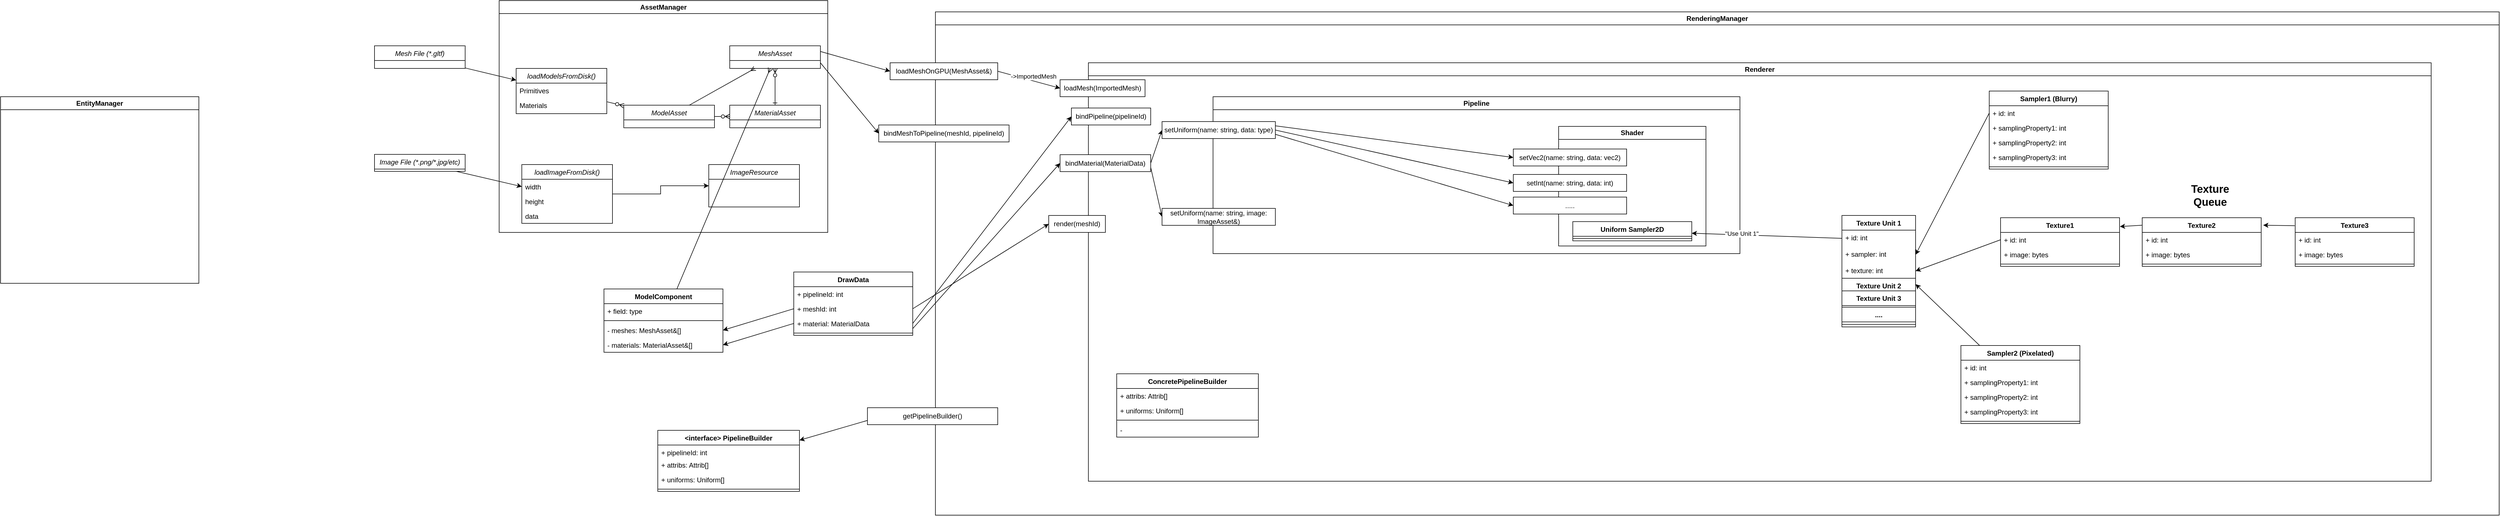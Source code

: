 <mxfile version="26.0.4">
  <diagram id="C5RBs43oDa-KdzZeNtuy" name="Page-1">
    <mxGraphModel dx="2555" dy="996" grid="1" gridSize="10" guides="1" tooltips="1" connect="1" arrows="1" fold="1" page="1" pageScale="1" pageWidth="827" pageHeight="1169" math="0" shadow="0">
      <root>
        <mxCell id="WIyWlLk6GJQsqaUBKTNV-0" />
        <mxCell id="WIyWlLk6GJQsqaUBKTNV-1" parent="WIyWlLk6GJQsqaUBKTNV-0" />
        <mxCell id="lqIP3oIK8RdthBuSsfP8-9" style="rounded=0;orthogonalLoop=1;jettySize=auto;html=1;" parent="WIyWlLk6GJQsqaUBKTNV-1" source="zkfFHV4jXpPFQw0GAbJ--0" target="lqIP3oIK8RdthBuSsfP8-6" edge="1">
          <mxGeometry relative="1" as="geometry" />
        </mxCell>
        <mxCell id="zkfFHV4jXpPFQw0GAbJ--0" value="Mesh File (*.gltf)" style="swimlane;fontStyle=2;align=center;verticalAlign=top;childLayout=stackLayout;horizontal=1;startSize=26;horizontalStack=0;resizeParent=1;resizeLast=0;collapsible=1;marginBottom=0;rounded=0;shadow=0;strokeWidth=1;" parent="WIyWlLk6GJQsqaUBKTNV-1" vertex="1">
          <mxGeometry x="-50" y="400" width="160" height="40" as="geometry">
            <mxRectangle x="230" y="140" width="160" height="26" as="alternateBounds" />
          </mxGeometry>
        </mxCell>
        <mxCell id="lqIP3oIK8RdthBuSsfP8-4" value="EntityManager" style="swimlane;whiteSpace=wrap;html=1;" parent="WIyWlLk6GJQsqaUBKTNV-1" vertex="1">
          <mxGeometry x="-710" y="490" width="350" height="330" as="geometry" />
        </mxCell>
        <mxCell id="lqIP3oIK8RdthBuSsfP8-5" value="AssetManager" style="swimlane;whiteSpace=wrap;html=1;" parent="WIyWlLk6GJQsqaUBKTNV-1" vertex="1">
          <mxGeometry x="170" y="320" width="580" height="410" as="geometry" />
        </mxCell>
        <mxCell id="lqIP3oIK8RdthBuSsfP8-6" value="loadModelsFromDisk()" style="swimlane;fontStyle=2;align=center;verticalAlign=top;childLayout=stackLayout;horizontal=1;startSize=26;horizontalStack=0;resizeParent=1;resizeLast=0;collapsible=1;marginBottom=0;rounded=0;shadow=0;strokeWidth=1;" parent="lqIP3oIK8RdthBuSsfP8-5" vertex="1">
          <mxGeometry x="30" y="120" width="160" height="80" as="geometry">
            <mxRectangle x="230" y="140" width="160" height="26" as="alternateBounds" />
          </mxGeometry>
        </mxCell>
        <mxCell id="lqIP3oIK8RdthBuSsfP8-7" value="Primitives" style="text;align=left;verticalAlign=top;spacingLeft=4;spacingRight=4;overflow=hidden;rotatable=0;points=[[0,0.5],[1,0.5]];portConstraint=eastwest;" parent="lqIP3oIK8RdthBuSsfP8-6" vertex="1">
          <mxGeometry y="26" width="160" height="26" as="geometry" />
        </mxCell>
        <mxCell id="lqIP3oIK8RdthBuSsfP8-8" value="Materials" style="text;align=left;verticalAlign=top;spacingLeft=4;spacingRight=4;overflow=hidden;rotatable=0;points=[[0,0.5],[1,0.5]];portConstraint=eastwest;rounded=0;shadow=0;html=0;" parent="lqIP3oIK8RdthBuSsfP8-6" vertex="1">
          <mxGeometry y="52" width="160" height="26" as="geometry" />
        </mxCell>
        <mxCell id="lqIP3oIK8RdthBuSsfP8-10" style="rounded=0;orthogonalLoop=1;jettySize=auto;html=1;endArrow=ERzeroToMany;endFill=0;strokeWidth=1;" parent="lqIP3oIK8RdthBuSsfP8-5" source="lqIP3oIK8RdthBuSsfP8-6" target="lqIP3oIK8RdthBuSsfP8-11" edge="1">
          <mxGeometry relative="1" as="geometry">
            <mxPoint x="140" y="190" as="sourcePoint" />
            <mxPoint x="160" y="240" as="targetPoint" />
          </mxGeometry>
        </mxCell>
        <mxCell id="QgqgZpqRU5FC-0Zm9NH--2" style="rounded=0;orthogonalLoop=1;jettySize=auto;html=1;endArrow=ERmany;endFill=0;" parent="lqIP3oIK8RdthBuSsfP8-5" source="lqIP3oIK8RdthBuSsfP8-11" target="QgqgZpqRU5FC-0Zm9NH--1" edge="1">
          <mxGeometry relative="1" as="geometry" />
        </mxCell>
        <mxCell id="QgqgZpqRU5FC-0Zm9NH--4" style="rounded=0;orthogonalLoop=1;jettySize=auto;html=1;endArrow=ERzeroToMany;endFill=0;" parent="lqIP3oIK8RdthBuSsfP8-5" source="lqIP3oIK8RdthBuSsfP8-11" target="QgqgZpqRU5FC-0Zm9NH--5" edge="1">
          <mxGeometry relative="1" as="geometry">
            <mxPoint x="440" y="120" as="targetPoint" />
          </mxGeometry>
        </mxCell>
        <mxCell id="lqIP3oIK8RdthBuSsfP8-11" value="ModelAsset" style="swimlane;fontStyle=2;align=center;verticalAlign=top;childLayout=stackLayout;horizontal=1;startSize=26;horizontalStack=0;resizeParent=1;resizeLast=0;collapsible=1;marginBottom=0;rounded=0;shadow=0;strokeWidth=1;" parent="lqIP3oIK8RdthBuSsfP8-5" vertex="1">
          <mxGeometry x="220" y="185" width="160" height="40" as="geometry">
            <mxRectangle x="230" y="140" width="160" height="26" as="alternateBounds" />
          </mxGeometry>
        </mxCell>
        <mxCell id="lqIP3oIK8RdthBuSsfP8-12" value="ImageResource" style="swimlane;fontStyle=2;align=center;verticalAlign=top;childLayout=stackLayout;horizontal=1;startSize=26;horizontalStack=0;resizeParent=1;resizeLast=0;collapsible=1;marginBottom=0;rounded=0;shadow=0;strokeWidth=1;" parent="lqIP3oIK8RdthBuSsfP8-5" vertex="1">
          <mxGeometry x="370" y="290" width="160" height="75" as="geometry">
            <mxRectangle x="230" y="140" width="160" height="26" as="alternateBounds" />
          </mxGeometry>
        </mxCell>
        <mxCell id="lqIP3oIK8RdthBuSsfP8-28" style="edgeStyle=orthogonalEdgeStyle;rounded=0;orthogonalLoop=1;jettySize=auto;html=1;" parent="lqIP3oIK8RdthBuSsfP8-5" source="lqIP3oIK8RdthBuSsfP8-15" target="lqIP3oIK8RdthBuSsfP8-12" edge="1">
          <mxGeometry relative="1" as="geometry" />
        </mxCell>
        <mxCell id="lqIP3oIK8RdthBuSsfP8-15" value="loadImageFromDisk()" style="swimlane;fontStyle=2;align=center;verticalAlign=top;childLayout=stackLayout;horizontal=1;startSize=26;horizontalStack=0;resizeParent=1;resizeLast=0;collapsible=1;marginBottom=0;rounded=0;shadow=0;strokeWidth=1;" parent="lqIP3oIK8RdthBuSsfP8-5" vertex="1">
          <mxGeometry x="40" y="290" width="160" height="104" as="geometry">
            <mxRectangle x="230" y="140" width="160" height="26" as="alternateBounds" />
          </mxGeometry>
        </mxCell>
        <mxCell id="lqIP3oIK8RdthBuSsfP8-16" value="width" style="text;align=left;verticalAlign=top;spacingLeft=4;spacingRight=4;overflow=hidden;rotatable=0;points=[[0,0.5],[1,0.5]];portConstraint=eastwest;" parent="lqIP3oIK8RdthBuSsfP8-15" vertex="1">
          <mxGeometry y="26" width="160" height="26" as="geometry" />
        </mxCell>
        <mxCell id="lqIP3oIK8RdthBuSsfP8-24" value="height" style="text;align=left;verticalAlign=top;spacingLeft=4;spacingRight=4;overflow=hidden;rotatable=0;points=[[0,0.5],[1,0.5]];portConstraint=eastwest;" parent="lqIP3oIK8RdthBuSsfP8-15" vertex="1">
          <mxGeometry y="52" width="160" height="26" as="geometry" />
        </mxCell>
        <mxCell id="lqIP3oIK8RdthBuSsfP8-25" value="data" style="text;align=left;verticalAlign=top;spacingLeft=4;spacingRight=4;overflow=hidden;rotatable=0;points=[[0,0.5],[1,0.5]];portConstraint=eastwest;" parent="lqIP3oIK8RdthBuSsfP8-15" vertex="1">
          <mxGeometry y="78" width="160" height="26" as="geometry" />
        </mxCell>
        <mxCell id="QgqgZpqRU5FC-0Zm9NH--6" style="rounded=0;orthogonalLoop=1;jettySize=auto;html=1;endArrow=ERone;endFill=0;startArrow=ERzeroToMany;startFill=0;" parent="lqIP3oIK8RdthBuSsfP8-5" source="QgqgZpqRU5FC-0Zm9NH--1" target="QgqgZpqRU5FC-0Zm9NH--5" edge="1">
          <mxGeometry relative="1" as="geometry" />
        </mxCell>
        <mxCell id="QgqgZpqRU5FC-0Zm9NH--1" value="MeshAsset" style="swimlane;fontStyle=2;align=center;verticalAlign=top;childLayout=stackLayout;horizontal=1;startSize=26;horizontalStack=0;resizeParent=1;resizeLast=0;collapsible=1;marginBottom=0;rounded=0;shadow=0;strokeWidth=1;" parent="lqIP3oIK8RdthBuSsfP8-5" vertex="1">
          <mxGeometry x="407" y="80" width="160" height="40" as="geometry">
            <mxRectangle x="230" y="140" width="160" height="26" as="alternateBounds" />
          </mxGeometry>
        </mxCell>
        <mxCell id="QgqgZpqRU5FC-0Zm9NH--5" value="MaterialAsset" style="swimlane;fontStyle=2;align=center;verticalAlign=top;childLayout=stackLayout;horizontal=1;startSize=26;horizontalStack=0;resizeParent=1;resizeLast=0;collapsible=1;marginBottom=0;rounded=0;shadow=0;strokeWidth=1;" parent="lqIP3oIK8RdthBuSsfP8-5" vertex="1">
          <mxGeometry x="407" y="185" width="160" height="40" as="geometry">
            <mxRectangle x="230" y="140" width="160" height="26" as="alternateBounds" />
          </mxGeometry>
        </mxCell>
        <mxCell id="lqIP3oIK8RdthBuSsfP8-14" style="rounded=0;orthogonalLoop=1;jettySize=auto;html=1;entryX=0;entryY=0.5;entryDx=0;entryDy=0;" parent="WIyWlLk6GJQsqaUBKTNV-1" source="lqIP3oIK8RdthBuSsfP8-13" target="lqIP3oIK8RdthBuSsfP8-16" edge="1">
          <mxGeometry relative="1" as="geometry">
            <mxPoint x="380" y="580" as="targetPoint" />
          </mxGeometry>
        </mxCell>
        <mxCell id="lqIP3oIK8RdthBuSsfP8-13" value="Image File (*.png/*.jpg/etc)" style="swimlane;fontStyle=2;align=center;verticalAlign=top;childLayout=stackLayout;horizontal=1;startSize=26;horizontalStack=0;resizeParent=1;resizeLast=0;collapsible=1;marginBottom=0;rounded=0;shadow=0;strokeWidth=1;" parent="WIyWlLk6GJQsqaUBKTNV-1" vertex="1">
          <mxGeometry x="-50" y="592" width="160" height="30" as="geometry">
            <mxRectangle x="230" y="140" width="160" height="26" as="alternateBounds" />
          </mxGeometry>
        </mxCell>
        <mxCell id="LtJs68JttT3xY-3k2Mda-0" value="ModelComponent" style="swimlane;fontStyle=1;align=center;verticalAlign=top;childLayout=stackLayout;horizontal=1;startSize=26;horizontalStack=0;resizeParent=1;resizeParentMax=0;resizeLast=0;collapsible=1;marginBottom=0;whiteSpace=wrap;html=1;" parent="WIyWlLk6GJQsqaUBKTNV-1" vertex="1">
          <mxGeometry x="355" y="830" width="210" height="112" as="geometry" />
        </mxCell>
        <mxCell id="LtJs68JttT3xY-3k2Mda-1" value="+ field: type" style="text;strokeColor=none;fillColor=none;align=left;verticalAlign=top;spacingLeft=4;spacingRight=4;overflow=hidden;rotatable=0;points=[[0,0.5],[1,0.5]];portConstraint=eastwest;whiteSpace=wrap;html=1;" parent="LtJs68JttT3xY-3k2Mda-0" vertex="1">
          <mxGeometry y="26" width="210" height="26" as="geometry" />
        </mxCell>
        <mxCell id="LtJs68JttT3xY-3k2Mda-2" value="" style="line;strokeWidth=1;fillColor=none;align=left;verticalAlign=middle;spacingTop=-1;spacingLeft=3;spacingRight=3;rotatable=0;labelPosition=right;points=[];portConstraint=eastwest;strokeColor=inherit;" parent="LtJs68JttT3xY-3k2Mda-0" vertex="1">
          <mxGeometry y="52" width="210" height="8" as="geometry" />
        </mxCell>
        <mxCell id="LtJs68JttT3xY-3k2Mda-3" value="- meshes: MeshAsset&amp;amp;[]" style="text;strokeColor=none;fillColor=none;align=left;verticalAlign=top;spacingLeft=4;spacingRight=4;overflow=hidden;rotatable=0;points=[[0,0.5],[1,0.5]];portConstraint=eastwest;whiteSpace=wrap;html=1;" parent="LtJs68JttT3xY-3k2Mda-0" vertex="1">
          <mxGeometry y="60" width="210" height="26" as="geometry" />
        </mxCell>
        <mxCell id="QgqgZpqRU5FC-0Zm9NH--3" value="- materials: MaterialAsset&amp;amp;[]" style="text;strokeColor=none;fillColor=none;align=left;verticalAlign=top;spacingLeft=4;spacingRight=4;overflow=hidden;rotatable=0;points=[[0,0.5],[1,0.5]];portConstraint=eastwest;whiteSpace=wrap;html=1;" parent="LtJs68JttT3xY-3k2Mda-0" vertex="1">
          <mxGeometry y="86" width="210" height="26" as="geometry" />
        </mxCell>
        <mxCell id="LtJs68JttT3xY-3k2Mda-4" style="rounded=0;orthogonalLoop=1;jettySize=auto;html=1;endArrow=ERmany;endFill=0;" parent="WIyWlLk6GJQsqaUBKTNV-1" source="LtJs68JttT3xY-3k2Mda-0" target="QgqgZpqRU5FC-0Zm9NH--1" edge="1">
          <mxGeometry relative="1" as="geometry">
            <mxPoint x="800" y="270" as="targetPoint" />
          </mxGeometry>
        </mxCell>
        <mxCell id="QgqgZpqRU5FC-0Zm9NH--7" value="RenderingManager" style="swimlane;whiteSpace=wrap;html=1;" parent="WIyWlLk6GJQsqaUBKTNV-1" vertex="1">
          <mxGeometry x="940" y="340" width="2760" height="890" as="geometry" />
        </mxCell>
        <mxCell id="QgqgZpqRU5FC-0Zm9NH--11" value="Renderer" style="swimlane;whiteSpace=wrap;html=1;" parent="QgqgZpqRU5FC-0Zm9NH--7" vertex="1">
          <mxGeometry x="270" y="90" width="2370" height="740" as="geometry" />
        </mxCell>
        <mxCell id="QgqgZpqRU5FC-0Zm9NH--13" value="render(meshId)" style="rounded=0;whiteSpace=wrap;html=1;" parent="QgqgZpqRU5FC-0Zm9NH--11" vertex="1">
          <mxGeometry x="-70" y="270" width="100" height="30" as="geometry" />
        </mxCell>
        <mxCell id="QgqgZpqRU5FC-0Zm9NH--61" style="edgeStyle=none;shape=connector;rounded=0;orthogonalLoop=1;jettySize=auto;html=1;entryX=0;entryY=0.5;entryDx=0;entryDy=0;strokeColor=default;align=center;verticalAlign=middle;fontFamily=Helvetica;fontSize=11;fontColor=default;labelBackgroundColor=default;endArrow=classic;exitX=1;exitY=0.5;exitDx=0;exitDy=0;" parent="QgqgZpqRU5FC-0Zm9NH--11" source="QgqgZpqRU5FC-0Zm9NH--43" target="QgqgZpqRU5FC-0Zm9NH--49" edge="1">
          <mxGeometry relative="1" as="geometry" />
        </mxCell>
        <mxCell id="QgqgZpqRU5FC-0Zm9NH--70" style="edgeStyle=none;shape=connector;rounded=0;orthogonalLoop=1;jettySize=auto;html=1;entryX=0;entryY=0.5;entryDx=0;entryDy=0;strokeColor=default;align=center;verticalAlign=middle;fontFamily=Helvetica;fontSize=11;fontColor=default;labelBackgroundColor=default;endArrow=classic;exitX=1;exitY=0.75;exitDx=0;exitDy=0;" parent="QgqgZpqRU5FC-0Zm9NH--11" source="QgqgZpqRU5FC-0Zm9NH--43" target="QgqgZpqRU5FC-0Zm9NH--69" edge="1">
          <mxGeometry relative="1" as="geometry" />
        </mxCell>
        <mxCell id="QgqgZpqRU5FC-0Zm9NH--43" value="bindMaterial(MaterialData)" style="rounded=0;whiteSpace=wrap;html=1;" parent="QgqgZpqRU5FC-0Zm9NH--11" vertex="1">
          <mxGeometry x="-50" y="162.5" width="160" height="30" as="geometry" />
        </mxCell>
        <mxCell id="QgqgZpqRU5FC-0Zm9NH--15" value="loadMesh(ImportedMesh)" style="rounded=0;whiteSpace=wrap;html=1;" parent="QgqgZpqRU5FC-0Zm9NH--11" vertex="1">
          <mxGeometry x="-50" y="30" width="150" height="30" as="geometry" />
        </mxCell>
        <mxCell id="QgqgZpqRU5FC-0Zm9NH--33" value="bindPipeline(pipelineId)" style="rounded=0;whiteSpace=wrap;html=1;" parent="QgqgZpqRU5FC-0Zm9NH--11" vertex="1">
          <mxGeometry x="-30" y="80" width="140" height="30" as="geometry" />
        </mxCell>
        <mxCell id="QgqgZpqRU5FC-0Zm9NH--62" value="Pipeline" style="swimlane;whiteSpace=wrap;html=1;" parent="QgqgZpqRU5FC-0Zm9NH--11" vertex="1">
          <mxGeometry x="220" y="60" width="930" height="277.5" as="geometry" />
        </mxCell>
        <mxCell id="QgqgZpqRU5FC-0Zm9NH--65" style="edgeStyle=none;shape=connector;rounded=0;orthogonalLoop=1;jettySize=auto;html=1;entryX=0;entryY=0.5;entryDx=0;entryDy=0;strokeColor=default;align=center;verticalAlign=middle;fontFamily=Helvetica;fontSize=11;fontColor=default;labelBackgroundColor=default;endArrow=classic;exitX=1;exitY=0.25;exitDx=0;exitDy=0;" parent="QgqgZpqRU5FC-0Zm9NH--62" source="QgqgZpqRU5FC-0Zm9NH--49" target="QgqgZpqRU5FC-0Zm9NH--63" edge="1">
          <mxGeometry relative="1" as="geometry" />
        </mxCell>
        <mxCell id="QgqgZpqRU5FC-0Zm9NH--66" style="edgeStyle=none;shape=connector;rounded=0;orthogonalLoop=1;jettySize=auto;html=1;entryX=0;entryY=0.5;entryDx=0;entryDy=0;strokeColor=default;align=center;verticalAlign=middle;fontFamily=Helvetica;fontSize=11;fontColor=default;labelBackgroundColor=default;endArrow=classic;exitX=1;exitY=0.5;exitDx=0;exitDy=0;" parent="QgqgZpqRU5FC-0Zm9NH--62" source="QgqgZpqRU5FC-0Zm9NH--49" target="QgqgZpqRU5FC-0Zm9NH--64" edge="1">
          <mxGeometry relative="1" as="geometry" />
        </mxCell>
        <mxCell id="QgqgZpqRU5FC-0Zm9NH--68" style="edgeStyle=none;shape=connector;rounded=0;orthogonalLoop=1;jettySize=auto;html=1;exitX=1;exitY=0.75;exitDx=0;exitDy=0;entryX=0;entryY=0.5;entryDx=0;entryDy=0;strokeColor=default;align=center;verticalAlign=middle;fontFamily=Helvetica;fontSize=11;fontColor=default;labelBackgroundColor=default;endArrow=classic;" parent="QgqgZpqRU5FC-0Zm9NH--62" source="QgqgZpqRU5FC-0Zm9NH--49" target="QgqgZpqRU5FC-0Zm9NH--67" edge="1">
          <mxGeometry relative="1" as="geometry" />
        </mxCell>
        <mxCell id="QgqgZpqRU5FC-0Zm9NH--49" value="setUniform(name: string, data: type)" style="rounded=0;whiteSpace=wrap;html=1;" parent="QgqgZpqRU5FC-0Zm9NH--62" vertex="1">
          <mxGeometry x="-90" y="44" width="200" height="30" as="geometry" />
        </mxCell>
        <mxCell id="QgqgZpqRU5FC-0Zm9NH--56" value="Shader" style="swimlane;whiteSpace=wrap;html=1;" parent="QgqgZpqRU5FC-0Zm9NH--62" vertex="1">
          <mxGeometry x="610" y="52.5" width="260" height="211.5" as="geometry" />
        </mxCell>
        <mxCell id="QgqgZpqRU5FC-0Zm9NH--63" value="setVec2(name: string, data: vec2)" style="rounded=0;whiteSpace=wrap;html=1;" parent="QgqgZpqRU5FC-0Zm9NH--56" vertex="1">
          <mxGeometry x="-80" y="40" width="200" height="30" as="geometry" />
        </mxCell>
        <mxCell id="QgqgZpqRU5FC-0Zm9NH--67" value="....." style="rounded=0;whiteSpace=wrap;html=1;" parent="QgqgZpqRU5FC-0Zm9NH--56" vertex="1">
          <mxGeometry x="-80" y="125" width="200" height="30" as="geometry" />
        </mxCell>
        <mxCell id="QgqgZpqRU5FC-0Zm9NH--64" value="setInt(name: string, data: int)" style="rounded=0;whiteSpace=wrap;html=1;" parent="QgqgZpqRU5FC-0Zm9NH--56" vertex="1">
          <mxGeometry x="-80" y="85" width="200" height="30" as="geometry" />
        </mxCell>
        <mxCell id="QgqgZpqRU5FC-0Zm9NH--71" value="Uniform Sampler2D" style="swimlane;fontStyle=1;align=center;verticalAlign=top;childLayout=stackLayout;horizontal=1;startSize=26;horizontalStack=0;resizeParent=1;resizeParentMax=0;resizeLast=0;collapsible=1;marginBottom=0;whiteSpace=wrap;html=1;" parent="QgqgZpqRU5FC-0Zm9NH--56" vertex="1">
          <mxGeometry x="25" y="168.39" width="210" height="34" as="geometry" />
        </mxCell>
        <mxCell id="QgqgZpqRU5FC-0Zm9NH--75" value="" style="line;strokeWidth=1;fillColor=none;align=left;verticalAlign=middle;spacingTop=-1;spacingLeft=3;spacingRight=3;rotatable=0;labelPosition=right;points=[];portConstraint=eastwest;strokeColor=inherit;" parent="QgqgZpqRU5FC-0Zm9NH--71" vertex="1">
          <mxGeometry y="26" width="210" height="8" as="geometry" />
        </mxCell>
        <mxCell id="QgqgZpqRU5FC-0Zm9NH--69" value="setUniform(name: string, image: ImageAsset&amp;amp;)" style="rounded=0;whiteSpace=wrap;html=1;" parent="QgqgZpqRU5FC-0Zm9NH--62" vertex="1">
          <mxGeometry x="-90" y="197.5" width="200" height="30" as="geometry" />
        </mxCell>
        <mxCell id="Sy9BMXUZaaI7ciry_3LW-16" value="ConcretePipelineBuilder" style="swimlane;fontStyle=1;align=center;verticalAlign=top;childLayout=stackLayout;horizontal=1;startSize=26;horizontalStack=0;resizeParent=1;resizeParentMax=0;resizeLast=0;collapsible=1;marginBottom=0;whiteSpace=wrap;html=1;swimlaneLine=1;strokeWidth=1;perimeterSpacing=0;rounded=0;shadow=0;glass=0;" vertex="1" parent="QgqgZpqRU5FC-0Zm9NH--11">
          <mxGeometry x="50" y="550" width="250" height="112" as="geometry">
            <mxRectangle x="530" y="1260" width="120" height="40" as="alternateBounds" />
          </mxGeometry>
        </mxCell>
        <mxCell id="Sy9BMXUZaaI7ciry_3LW-18" value="+ attribs: Attrib[]" style="text;strokeColor=none;fillColor=none;align=left;verticalAlign=top;spacingLeft=4;spacingRight=4;overflow=hidden;rotatable=0;points=[[0,0.5],[1,0.5]];portConstraint=eastwest;whiteSpace=wrap;html=1;" vertex="1" parent="Sy9BMXUZaaI7ciry_3LW-16">
          <mxGeometry y="26" width="250" height="26" as="geometry" />
        </mxCell>
        <mxCell id="Sy9BMXUZaaI7ciry_3LW-19" value="+ uniforms: Uniform[]" style="text;strokeColor=none;fillColor=none;align=left;verticalAlign=top;spacingLeft=4;spacingRight=4;overflow=hidden;rotatable=0;points=[[0,0.5],[1,0.5]];portConstraint=eastwest;whiteSpace=wrap;html=1;" vertex="1" parent="Sy9BMXUZaaI7ciry_3LW-16">
          <mxGeometry y="52" width="250" height="26" as="geometry" />
        </mxCell>
        <mxCell id="Sy9BMXUZaaI7ciry_3LW-20" value="" style="line;strokeWidth=1;fillColor=none;align=left;verticalAlign=middle;spacingTop=-1;spacingLeft=3;spacingRight=3;rotatable=0;labelPosition=right;points=[];portConstraint=eastwest;strokeColor=inherit;" vertex="1" parent="Sy9BMXUZaaI7ciry_3LW-16">
          <mxGeometry y="78" width="250" height="8" as="geometry" />
        </mxCell>
        <mxCell id="Sy9BMXUZaaI7ciry_3LW-22" value="-&amp;nbsp;" style="text;strokeColor=none;fillColor=none;align=left;verticalAlign=top;spacingLeft=4;spacingRight=4;overflow=hidden;rotatable=0;points=[[0,0.5],[1,0.5]];portConstraint=eastwest;whiteSpace=wrap;html=1;" vertex="1" parent="Sy9BMXUZaaI7ciry_3LW-16">
          <mxGeometry y="86" width="250" height="26" as="geometry" />
        </mxCell>
        <mxCell id="QgqgZpqRU5FC-0Zm9NH--46" style="edgeStyle=none;shape=connector;rounded=0;orthogonalLoop=1;jettySize=auto;html=1;entryX=0;entryY=0.5;entryDx=0;entryDy=0;strokeColor=default;align=center;verticalAlign=middle;fontFamily=Helvetica;fontSize=11;fontColor=default;labelBackgroundColor=default;endArrow=classic;exitX=1;exitY=0.5;exitDx=0;exitDy=0;" parent="QgqgZpqRU5FC-0Zm9NH--7" source="QgqgZpqRU5FC-0Zm9NH--17" target="QgqgZpqRU5FC-0Zm9NH--15" edge="1">
          <mxGeometry relative="1" as="geometry">
            <mxPoint x="150" y="120" as="sourcePoint" />
          </mxGeometry>
        </mxCell>
        <mxCell id="QgqgZpqRU5FC-0Zm9NH--47" value="-&amp;gt;ImportedMesh" style="edgeLabel;html=1;align=center;verticalAlign=middle;resizable=0;points=[];fontFamily=Helvetica;fontSize=11;fontColor=default;labelBackgroundColor=default;" parent="QgqgZpqRU5FC-0Zm9NH--46" vertex="1" connectable="0">
          <mxGeometry x="-0.083" y="2" relative="1" as="geometry">
            <mxPoint x="12" y="-3" as="offset" />
          </mxGeometry>
        </mxCell>
        <mxCell id="QgqgZpqRU5FC-0Zm9NH--17" value="loadMeshOnGPU(MeshAsset&amp;amp;)" style="rounded=0;whiteSpace=wrap;html=1;" parent="QgqgZpqRU5FC-0Zm9NH--7" vertex="1">
          <mxGeometry x="-80" y="90" width="190" height="30" as="geometry" />
        </mxCell>
        <mxCell id="QgqgZpqRU5FC-0Zm9NH--36" value="bindMeshToPipeline(meshId, pipelineId)" style="rounded=0;whiteSpace=wrap;html=1;" parent="QgqgZpqRU5FC-0Zm9NH--7" vertex="1">
          <mxGeometry x="-100" y="200" width="230" height="30" as="geometry" />
        </mxCell>
        <mxCell id="Sy9BMXUZaaI7ciry_3LW-2" value="getPipelineBuilder()" style="rounded=0;whiteSpace=wrap;html=1;" vertex="1" parent="QgqgZpqRU5FC-0Zm9NH--7">
          <mxGeometry x="-120" y="700" width="230" height="30" as="geometry" />
        </mxCell>
        <mxCell id="QgqgZpqRU5FC-0Zm9NH--18" style="rounded=0;orthogonalLoop=1;jettySize=auto;html=1;entryX=0;entryY=0.5;entryDx=0;entryDy=0;exitX=1;exitY=0.25;exitDx=0;exitDy=0;" parent="WIyWlLk6GJQsqaUBKTNV-1" source="QgqgZpqRU5FC-0Zm9NH--1" target="QgqgZpqRU5FC-0Zm9NH--17" edge="1">
          <mxGeometry relative="1" as="geometry">
            <mxPoint x="770" y="290" as="sourcePoint" />
          </mxGeometry>
        </mxCell>
        <mxCell id="QgqgZpqRU5FC-0Zm9NH--22" value="DrawData" style="swimlane;fontStyle=1;align=center;verticalAlign=top;childLayout=stackLayout;horizontal=1;startSize=26;horizontalStack=0;resizeParent=1;resizeParentMax=0;resizeLast=0;collapsible=1;marginBottom=0;whiteSpace=wrap;html=1;" parent="WIyWlLk6GJQsqaUBKTNV-1" vertex="1">
          <mxGeometry x="690" y="800" width="210" height="112" as="geometry" />
        </mxCell>
        <mxCell id="QgqgZpqRU5FC-0Zm9NH--40" value="+ pipelineId: int" style="text;strokeColor=none;fillColor=none;align=left;verticalAlign=top;spacingLeft=4;spacingRight=4;overflow=hidden;rotatable=0;points=[[0,0.5],[1,0.5]];portConstraint=eastwest;whiteSpace=wrap;html=1;" parent="QgqgZpqRU5FC-0Zm9NH--22" vertex="1">
          <mxGeometry y="26" width="210" height="26" as="geometry" />
        </mxCell>
        <mxCell id="QgqgZpqRU5FC-0Zm9NH--23" value="+ meshId: int" style="text;strokeColor=none;fillColor=none;align=left;verticalAlign=top;spacingLeft=4;spacingRight=4;overflow=hidden;rotatable=0;points=[[0,0.5],[1,0.5]];portConstraint=eastwest;whiteSpace=wrap;html=1;" parent="QgqgZpqRU5FC-0Zm9NH--22" vertex="1">
          <mxGeometry y="52" width="210" height="26" as="geometry" />
        </mxCell>
        <mxCell id="QgqgZpqRU5FC-0Zm9NH--29" value="+ material: MaterialData" style="text;strokeColor=none;fillColor=none;align=left;verticalAlign=top;spacingLeft=4;spacingRight=4;overflow=hidden;rotatable=0;points=[[0,0.5],[1,0.5]];portConstraint=eastwest;whiteSpace=wrap;html=1;" parent="QgqgZpqRU5FC-0Zm9NH--22" vertex="1">
          <mxGeometry y="78" width="210" height="26" as="geometry" />
        </mxCell>
        <mxCell id="QgqgZpqRU5FC-0Zm9NH--24" value="" style="line;strokeWidth=1;fillColor=none;align=left;verticalAlign=middle;spacingTop=-1;spacingLeft=3;spacingRight=3;rotatable=0;labelPosition=right;points=[];portConstraint=eastwest;strokeColor=inherit;" parent="QgqgZpqRU5FC-0Zm9NH--22" vertex="1">
          <mxGeometry y="104" width="210" height="8" as="geometry" />
        </mxCell>
        <mxCell id="QgqgZpqRU5FC-0Zm9NH--30" style="rounded=0;orthogonalLoop=1;jettySize=auto;html=1;entryX=1;entryY=0.5;entryDx=0;entryDy=0;exitX=0;exitY=0.5;exitDx=0;exitDy=0;" parent="WIyWlLk6GJQsqaUBKTNV-1" source="QgqgZpqRU5FC-0Zm9NH--23" target="LtJs68JttT3xY-3k2Mda-3" edge="1">
          <mxGeometry relative="1" as="geometry">
            <mxPoint x="510" y="890" as="targetPoint" />
          </mxGeometry>
        </mxCell>
        <mxCell id="QgqgZpqRU5FC-0Zm9NH--31" style="rounded=0;orthogonalLoop=1;jettySize=auto;html=1;entryX=1;entryY=0.5;entryDx=0;entryDy=0;exitX=0;exitY=0.5;exitDx=0;exitDy=0;" parent="WIyWlLk6GJQsqaUBKTNV-1" source="QgqgZpqRU5FC-0Zm9NH--29" target="QgqgZpqRU5FC-0Zm9NH--3" edge="1">
          <mxGeometry relative="1" as="geometry">
            <mxPoint x="710" y="820" as="sourcePoint" />
          </mxGeometry>
        </mxCell>
        <mxCell id="QgqgZpqRU5FC-0Zm9NH--32" style="rounded=0;orthogonalLoop=1;jettySize=auto;html=1;exitX=1;exitY=0.5;exitDx=0;exitDy=0;entryX=0;entryY=0.5;entryDx=0;entryDy=0;" parent="WIyWlLk6GJQsqaUBKTNV-1" source="QgqgZpqRU5FC-0Zm9NH--29" target="QgqgZpqRU5FC-0Zm9NH--33" edge="1">
          <mxGeometry relative="1" as="geometry">
            <mxPoint x="1060" y="700" as="targetPoint" />
          </mxGeometry>
        </mxCell>
        <mxCell id="QgqgZpqRU5FC-0Zm9NH--35" style="edgeStyle=none;shape=connector;rounded=0;orthogonalLoop=1;jettySize=auto;html=1;entryX=0;entryY=0.5;entryDx=0;entryDy=0;strokeColor=default;align=center;verticalAlign=middle;fontFamily=Helvetica;fontSize=11;fontColor=default;labelBackgroundColor=default;endArrow=classic;exitX=1;exitY=0.5;exitDx=0;exitDy=0;" parent="WIyWlLk6GJQsqaUBKTNV-1" source="QgqgZpqRU5FC-0Zm9NH--23" target="QgqgZpqRU5FC-0Zm9NH--13" edge="1">
          <mxGeometry relative="1" as="geometry" />
        </mxCell>
        <mxCell id="QgqgZpqRU5FC-0Zm9NH--39" style="edgeStyle=none;shape=connector;rounded=0;orthogonalLoop=1;jettySize=auto;html=1;entryX=0;entryY=0.5;entryDx=0;entryDy=0;strokeColor=default;align=center;verticalAlign=middle;fontFamily=Helvetica;fontSize=11;fontColor=default;labelBackgroundColor=default;endArrow=classic;exitX=1;exitY=0.75;exitDx=0;exitDy=0;" parent="WIyWlLk6GJQsqaUBKTNV-1" source="QgqgZpqRU5FC-0Zm9NH--1" target="QgqgZpqRU5FC-0Zm9NH--36" edge="1">
          <mxGeometry relative="1" as="geometry" />
        </mxCell>
        <mxCell id="QgqgZpqRU5FC-0Zm9NH--48" style="edgeStyle=none;shape=connector;rounded=0;orthogonalLoop=1;jettySize=auto;html=1;entryX=0;entryY=0.5;entryDx=0;entryDy=0;strokeColor=default;align=center;verticalAlign=middle;fontFamily=Helvetica;fontSize=11;fontColor=default;labelBackgroundColor=default;endArrow=classic;exitX=0.999;exitY=0.859;exitDx=0;exitDy=0;exitPerimeter=0;" parent="WIyWlLk6GJQsqaUBKTNV-1" source="QgqgZpqRU5FC-0Zm9NH--29" target="QgqgZpqRU5FC-0Zm9NH--43" edge="1">
          <mxGeometry relative="1" as="geometry" />
        </mxCell>
        <mxCell id="QgqgZpqRU5FC-0Zm9NH--89" style="edgeStyle=none;shape=connector;rounded=0;orthogonalLoop=1;jettySize=auto;html=1;strokeColor=default;align=center;verticalAlign=middle;fontFamily=Helvetica;fontSize=11;fontColor=default;labelBackgroundColor=default;endArrow=classic;exitX=0;exitY=0.5;exitDx=0;exitDy=0;" parent="WIyWlLk6GJQsqaUBKTNV-1" source="QgqgZpqRU5FC-0Zm9NH--77" target="QgqgZpqRU5FC-0Zm9NH--71" edge="1">
          <mxGeometry relative="1" as="geometry" />
        </mxCell>
        <mxCell id="QgqgZpqRU5FC-0Zm9NH--118" value="&quot;Use Unit 1&quot;" style="edgeLabel;html=1;align=center;verticalAlign=middle;resizable=0;points=[];fontFamily=Helvetica;fontSize=11;fontColor=default;labelBackgroundColor=default;" parent="QgqgZpqRU5FC-0Zm9NH--89" vertex="1" connectable="0">
          <mxGeometry x="0.522" y="-2" relative="1" as="geometry">
            <mxPoint x="25" as="offset" />
          </mxGeometry>
        </mxCell>
        <mxCell id="Sy9BMXUZaaI7ciry_3LW-0" value="" style="group" vertex="1" connectable="0" parent="WIyWlLk6GJQsqaUBKTNV-1">
          <mxGeometry x="2540" y="480" width="1010" height="588" as="geometry" />
        </mxCell>
        <mxCell id="QgqgZpqRU5FC-0Zm9NH--91" value="" style="group" parent="Sy9BMXUZaaI7ciry_3LW-0" vertex="1" connectable="0">
          <mxGeometry y="220" width="130" height="200" as="geometry" />
        </mxCell>
        <mxCell id="QgqgZpqRU5FC-0Zm9NH--76" value="Texture Unit 1" style="swimlane;fontStyle=1;align=center;verticalAlign=top;childLayout=stackLayout;horizontal=1;startSize=26;horizontalStack=0;resizeParent=1;resizeParentMax=0;resizeLast=0;collapsible=1;marginBottom=0;whiteSpace=wrap;html=1;" parent="QgqgZpqRU5FC-0Zm9NH--91" vertex="1">
          <mxGeometry width="130" height="121.556" as="geometry" />
        </mxCell>
        <mxCell id="QgqgZpqRU5FC-0Zm9NH--77" value="+ id: int" style="text;strokeColor=none;fillColor=none;align=left;verticalAlign=top;spacingLeft=4;spacingRight=4;overflow=hidden;rotatable=0;points=[[0,0.5],[1,0.5]];portConstraint=eastwest;whiteSpace=wrap;html=1;" parent="QgqgZpqRU5FC-0Zm9NH--76" vertex="1">
          <mxGeometry y="26" width="130" height="28.889" as="geometry" />
        </mxCell>
        <mxCell id="QgqgZpqRU5FC-0Zm9NH--78" value="+ sampler: int" style="text;strokeColor=none;fillColor=none;align=left;verticalAlign=top;spacingLeft=4;spacingRight=4;overflow=hidden;rotatable=0;points=[[0,0.5],[1,0.5]];portConstraint=eastwest;whiteSpace=wrap;html=1;" parent="QgqgZpqRU5FC-0Zm9NH--76" vertex="1">
          <mxGeometry y="54.889" width="130" height="28.889" as="geometry" />
        </mxCell>
        <mxCell id="QgqgZpqRU5FC-0Zm9NH--88" value="+ texture: int" style="text;strokeColor=none;fillColor=none;align=left;verticalAlign=top;spacingLeft=4;spacingRight=4;overflow=hidden;rotatable=0;points=[[0,0.5],[1,0.5]];portConstraint=eastwest;whiteSpace=wrap;html=1;" parent="QgqgZpqRU5FC-0Zm9NH--76" vertex="1">
          <mxGeometry y="83.778" width="130" height="28.889" as="geometry" />
        </mxCell>
        <mxCell id="QgqgZpqRU5FC-0Zm9NH--79" value="" style="line;strokeWidth=1;fillColor=none;align=left;verticalAlign=middle;spacingTop=-1;spacingLeft=3;spacingRight=3;rotatable=0;labelPosition=right;points=[];portConstraint=eastwest;strokeColor=inherit;" parent="QgqgZpqRU5FC-0Zm9NH--76" vertex="1">
          <mxGeometry y="112.667" width="130" height="8.889" as="geometry" />
        </mxCell>
        <mxCell id="QgqgZpqRU5FC-0Zm9NH--80" value="Texture Unit 2" style="swimlane;fontStyle=1;align=center;verticalAlign=top;childLayout=stackLayout;horizontal=1;startSize=26;horizontalStack=0;resizeParent=1;resizeParentMax=0;resizeLast=0;collapsible=1;marginBottom=0;whiteSpace=wrap;html=1;" parent="QgqgZpqRU5FC-0Zm9NH--91" vertex="1">
          <mxGeometry y="111.111" width="130" height="34.889" as="geometry" />
        </mxCell>
        <mxCell id="QgqgZpqRU5FC-0Zm9NH--83" value="" style="line;strokeWidth=1;fillColor=none;align=left;verticalAlign=middle;spacingTop=-1;spacingLeft=3;spacingRight=3;rotatable=0;labelPosition=right;points=[];portConstraint=eastwest;strokeColor=inherit;" parent="QgqgZpqRU5FC-0Zm9NH--80" vertex="1">
          <mxGeometry y="26" width="130" height="8.889" as="geometry" />
        </mxCell>
        <mxCell id="QgqgZpqRU5FC-0Zm9NH--84" value="Texture Unit 3" style="swimlane;fontStyle=1;align=center;verticalAlign=top;childLayout=stackLayout;horizontal=1;startSize=26;horizontalStack=0;resizeParent=1;resizeParentMax=0;resizeLast=0;collapsible=1;marginBottom=0;whiteSpace=wrap;html=1;" parent="QgqgZpqRU5FC-0Zm9NH--91" vertex="1">
          <mxGeometry y="133.333" width="130" height="34.889" as="geometry" />
        </mxCell>
        <mxCell id="QgqgZpqRU5FC-0Zm9NH--85" value="" style="line;strokeWidth=1;fillColor=none;align=left;verticalAlign=middle;spacingTop=-1;spacingLeft=3;spacingRight=3;rotatable=0;labelPosition=right;points=[];portConstraint=eastwest;strokeColor=inherit;" parent="QgqgZpqRU5FC-0Zm9NH--84" vertex="1">
          <mxGeometry y="26" width="130" height="8.889" as="geometry" />
        </mxCell>
        <mxCell id="QgqgZpqRU5FC-0Zm9NH--86" value="...." style="swimlane;fontStyle=1;align=center;verticalAlign=top;childLayout=stackLayout;horizontal=1;startSize=26;horizontalStack=0;resizeParent=1;resizeParentMax=0;resizeLast=0;collapsible=1;marginBottom=0;whiteSpace=wrap;html=1;" parent="QgqgZpqRU5FC-0Zm9NH--91" vertex="1">
          <mxGeometry y="162.222" width="130" height="34.889" as="geometry" />
        </mxCell>
        <mxCell id="QgqgZpqRU5FC-0Zm9NH--87" value="" style="line;strokeWidth=1;fillColor=none;align=left;verticalAlign=middle;spacingTop=-1;spacingLeft=3;spacingRight=3;rotatable=0;labelPosition=right;points=[];portConstraint=eastwest;strokeColor=inherit;" parent="QgqgZpqRU5FC-0Zm9NH--86" vertex="1">
          <mxGeometry y="26" width="130" height="8.889" as="geometry" />
        </mxCell>
        <mxCell id="QgqgZpqRU5FC-0Zm9NH--92" value="Texture1" style="swimlane;fontStyle=1;align=center;verticalAlign=top;childLayout=stackLayout;horizontal=1;startSize=26;horizontalStack=0;resizeParent=1;resizeParentMax=0;resizeLast=0;collapsible=1;marginBottom=0;whiteSpace=wrap;html=1;" parent="Sy9BMXUZaaI7ciry_3LW-0" vertex="1">
          <mxGeometry x="280" y="224" width="210" height="86" as="geometry" />
        </mxCell>
        <mxCell id="QgqgZpqRU5FC-0Zm9NH--93" value="+ id: int" style="text;strokeColor=none;fillColor=none;align=left;verticalAlign=top;spacingLeft=4;spacingRight=4;overflow=hidden;rotatable=0;points=[[0,0.5],[1,0.5]];portConstraint=eastwest;whiteSpace=wrap;html=1;" parent="QgqgZpqRU5FC-0Zm9NH--92" vertex="1">
          <mxGeometry y="26" width="210" height="26" as="geometry" />
        </mxCell>
        <mxCell id="QgqgZpqRU5FC-0Zm9NH--106" value="+ image: bytes" style="text;strokeColor=none;fillColor=none;align=left;verticalAlign=top;spacingLeft=4;spacingRight=4;overflow=hidden;rotatable=0;points=[[0,0.5],[1,0.5]];portConstraint=eastwest;whiteSpace=wrap;html=1;" parent="QgqgZpqRU5FC-0Zm9NH--92" vertex="1">
          <mxGeometry y="52" width="210" height="26" as="geometry" />
        </mxCell>
        <mxCell id="QgqgZpqRU5FC-0Zm9NH--96" value="" style="line;strokeWidth=1;fillColor=none;align=left;verticalAlign=middle;spacingTop=-1;spacingLeft=3;spacingRight=3;rotatable=0;labelPosition=right;points=[];portConstraint=eastwest;strokeColor=inherit;" parent="QgqgZpqRU5FC-0Zm9NH--92" vertex="1">
          <mxGeometry y="78" width="210" height="8" as="geometry" />
        </mxCell>
        <mxCell id="QgqgZpqRU5FC-0Zm9NH--97" value="Sampler1 (Blurry)" style="swimlane;fontStyle=1;align=center;verticalAlign=top;childLayout=stackLayout;horizontal=1;startSize=26;horizontalStack=0;resizeParent=1;resizeParentMax=0;resizeLast=0;collapsible=1;marginBottom=0;whiteSpace=wrap;html=1;" parent="Sy9BMXUZaaI7ciry_3LW-0" vertex="1">
          <mxGeometry x="260" width="210" height="138" as="geometry" />
        </mxCell>
        <mxCell id="QgqgZpqRU5FC-0Zm9NH--98" value="+ id: int" style="text;strokeColor=none;fillColor=none;align=left;verticalAlign=top;spacingLeft=4;spacingRight=4;overflow=hidden;rotatable=0;points=[[0,0.5],[1,0.5]];portConstraint=eastwest;whiteSpace=wrap;html=1;" parent="QgqgZpqRU5FC-0Zm9NH--97" vertex="1">
          <mxGeometry y="26" width="210" height="26" as="geometry" />
        </mxCell>
        <mxCell id="QgqgZpqRU5FC-0Zm9NH--104" value="+ samplingProperty1: int" style="text;strokeColor=none;fillColor=none;align=left;verticalAlign=top;spacingLeft=4;spacingRight=4;overflow=hidden;rotatable=0;points=[[0,0.5],[1,0.5]];portConstraint=eastwest;whiteSpace=wrap;html=1;" parent="QgqgZpqRU5FC-0Zm9NH--97" vertex="1">
          <mxGeometry y="52" width="210" height="26" as="geometry" />
        </mxCell>
        <mxCell id="QgqgZpqRU5FC-0Zm9NH--108" value="+ samplingProperty2: int" style="text;strokeColor=none;fillColor=none;align=left;verticalAlign=top;spacingLeft=4;spacingRight=4;overflow=hidden;rotatable=0;points=[[0,0.5],[1,0.5]];portConstraint=eastwest;whiteSpace=wrap;html=1;" parent="QgqgZpqRU5FC-0Zm9NH--97" vertex="1">
          <mxGeometry y="78" width="210" height="26" as="geometry" />
        </mxCell>
        <mxCell id="QgqgZpqRU5FC-0Zm9NH--109" value="+ samplingProperty3: int" style="text;strokeColor=none;fillColor=none;align=left;verticalAlign=top;spacingLeft=4;spacingRight=4;overflow=hidden;rotatable=0;points=[[0,0.5],[1,0.5]];portConstraint=eastwest;whiteSpace=wrap;html=1;" parent="QgqgZpqRU5FC-0Zm9NH--97" vertex="1">
          <mxGeometry y="104" width="210" height="26" as="geometry" />
        </mxCell>
        <mxCell id="QgqgZpqRU5FC-0Zm9NH--101" value="" style="line;strokeWidth=1;fillColor=none;align=left;verticalAlign=middle;spacingTop=-1;spacingLeft=3;spacingRight=3;rotatable=0;labelPosition=right;points=[];portConstraint=eastwest;strokeColor=inherit;" parent="QgqgZpqRU5FC-0Zm9NH--97" vertex="1">
          <mxGeometry y="130" width="210" height="8" as="geometry" />
        </mxCell>
        <mxCell id="QgqgZpqRU5FC-0Zm9NH--111" value="Sampler2 (Pixelated)" style="swimlane;fontStyle=1;align=center;verticalAlign=top;childLayout=stackLayout;horizontal=1;startSize=26;horizontalStack=0;resizeParent=1;resizeParentMax=0;resizeLast=0;collapsible=1;marginBottom=0;whiteSpace=wrap;html=1;" parent="Sy9BMXUZaaI7ciry_3LW-0" vertex="1">
          <mxGeometry x="210" y="450" width="210" height="138" as="geometry" />
        </mxCell>
        <mxCell id="QgqgZpqRU5FC-0Zm9NH--112" value="+ id: int" style="text;strokeColor=none;fillColor=none;align=left;verticalAlign=top;spacingLeft=4;spacingRight=4;overflow=hidden;rotatable=0;points=[[0,0.5],[1,0.5]];portConstraint=eastwest;whiteSpace=wrap;html=1;" parent="QgqgZpqRU5FC-0Zm9NH--111" vertex="1">
          <mxGeometry y="26" width="210" height="26" as="geometry" />
        </mxCell>
        <mxCell id="QgqgZpqRU5FC-0Zm9NH--113" value="+ samplingProperty1: int" style="text;strokeColor=none;fillColor=none;align=left;verticalAlign=top;spacingLeft=4;spacingRight=4;overflow=hidden;rotatable=0;points=[[0,0.5],[1,0.5]];portConstraint=eastwest;whiteSpace=wrap;html=1;" parent="QgqgZpqRU5FC-0Zm9NH--111" vertex="1">
          <mxGeometry y="52" width="210" height="26" as="geometry" />
        </mxCell>
        <mxCell id="QgqgZpqRU5FC-0Zm9NH--114" value="+ samplingProperty2: int" style="text;strokeColor=none;fillColor=none;align=left;verticalAlign=top;spacingLeft=4;spacingRight=4;overflow=hidden;rotatable=0;points=[[0,0.5],[1,0.5]];portConstraint=eastwest;whiteSpace=wrap;html=1;" parent="QgqgZpqRU5FC-0Zm9NH--111" vertex="1">
          <mxGeometry y="78" width="210" height="26" as="geometry" />
        </mxCell>
        <mxCell id="QgqgZpqRU5FC-0Zm9NH--115" value="+ samplingProperty3: int" style="text;strokeColor=none;fillColor=none;align=left;verticalAlign=top;spacingLeft=4;spacingRight=4;overflow=hidden;rotatable=0;points=[[0,0.5],[1,0.5]];portConstraint=eastwest;whiteSpace=wrap;html=1;" parent="QgqgZpqRU5FC-0Zm9NH--111" vertex="1">
          <mxGeometry y="104" width="210" height="26" as="geometry" />
        </mxCell>
        <mxCell id="QgqgZpqRU5FC-0Zm9NH--116" value="" style="line;strokeWidth=1;fillColor=none;align=left;verticalAlign=middle;spacingTop=-1;spacingLeft=3;spacingRight=3;rotatable=0;labelPosition=right;points=[];portConstraint=eastwest;strokeColor=inherit;" parent="QgqgZpqRU5FC-0Zm9NH--111" vertex="1">
          <mxGeometry y="130" width="210" height="8" as="geometry" />
        </mxCell>
        <mxCell id="QgqgZpqRU5FC-0Zm9NH--119" value="Texture2" style="swimlane;fontStyle=1;align=center;verticalAlign=top;childLayout=stackLayout;horizontal=1;startSize=26;horizontalStack=0;resizeParent=1;resizeParentMax=0;resizeLast=0;collapsible=1;marginBottom=0;whiteSpace=wrap;html=1;" parent="Sy9BMXUZaaI7ciry_3LW-0" vertex="1">
          <mxGeometry x="530" y="224" width="210" height="86" as="geometry" />
        </mxCell>
        <mxCell id="QgqgZpqRU5FC-0Zm9NH--120" value="+ id: int" style="text;strokeColor=none;fillColor=none;align=left;verticalAlign=top;spacingLeft=4;spacingRight=4;overflow=hidden;rotatable=0;points=[[0,0.5],[1,0.5]];portConstraint=eastwest;whiteSpace=wrap;html=1;" parent="QgqgZpqRU5FC-0Zm9NH--119" vertex="1">
          <mxGeometry y="26" width="210" height="26" as="geometry" />
        </mxCell>
        <mxCell id="QgqgZpqRU5FC-0Zm9NH--121" value="+ image: bytes" style="text;strokeColor=none;fillColor=none;align=left;verticalAlign=top;spacingLeft=4;spacingRight=4;overflow=hidden;rotatable=0;points=[[0,0.5],[1,0.5]];portConstraint=eastwest;whiteSpace=wrap;html=1;" parent="QgqgZpqRU5FC-0Zm9NH--119" vertex="1">
          <mxGeometry y="52" width="210" height="26" as="geometry" />
        </mxCell>
        <mxCell id="QgqgZpqRU5FC-0Zm9NH--122" value="" style="line;strokeWidth=1;fillColor=none;align=left;verticalAlign=middle;spacingTop=-1;spacingLeft=3;spacingRight=3;rotatable=0;labelPosition=right;points=[];portConstraint=eastwest;strokeColor=inherit;" parent="QgqgZpqRU5FC-0Zm9NH--119" vertex="1">
          <mxGeometry y="78" width="210" height="8" as="geometry" />
        </mxCell>
        <mxCell id="QgqgZpqRU5FC-0Zm9NH--124" value="Texture3" style="swimlane;fontStyle=1;align=center;verticalAlign=top;childLayout=stackLayout;horizontal=1;startSize=26;horizontalStack=0;resizeParent=1;resizeParentMax=0;resizeLast=0;collapsible=1;marginBottom=0;whiteSpace=wrap;html=1;" parent="Sy9BMXUZaaI7ciry_3LW-0" vertex="1">
          <mxGeometry x="800" y="224" width="210" height="86" as="geometry" />
        </mxCell>
        <mxCell id="QgqgZpqRU5FC-0Zm9NH--125" value="+ id: int" style="text;strokeColor=none;fillColor=none;align=left;verticalAlign=top;spacingLeft=4;spacingRight=4;overflow=hidden;rotatable=0;points=[[0,0.5],[1,0.5]];portConstraint=eastwest;whiteSpace=wrap;html=1;" parent="QgqgZpqRU5FC-0Zm9NH--124" vertex="1">
          <mxGeometry y="26" width="210" height="26" as="geometry" />
        </mxCell>
        <mxCell id="QgqgZpqRU5FC-0Zm9NH--126" value="+ image: bytes" style="text;strokeColor=none;fillColor=none;align=left;verticalAlign=top;spacingLeft=4;spacingRight=4;overflow=hidden;rotatable=0;points=[[0,0.5],[1,0.5]];portConstraint=eastwest;whiteSpace=wrap;html=1;" parent="QgqgZpqRU5FC-0Zm9NH--124" vertex="1">
          <mxGeometry y="52" width="210" height="26" as="geometry" />
        </mxCell>
        <mxCell id="QgqgZpqRU5FC-0Zm9NH--127" value="" style="line;strokeWidth=1;fillColor=none;align=left;verticalAlign=middle;spacingTop=-1;spacingLeft=3;spacingRight=3;rotatable=0;labelPosition=right;points=[];portConstraint=eastwest;strokeColor=inherit;" parent="QgqgZpqRU5FC-0Zm9NH--124" vertex="1">
          <mxGeometry y="78" width="210" height="8" as="geometry" />
        </mxCell>
        <mxCell id="QgqgZpqRU5FC-0Zm9NH--129" value="&lt;b&gt;&lt;font style=&quot;font-size: 19px;&quot;&gt;Texture Queue&lt;/font&gt;&lt;/b&gt;" style="text;html=1;align=center;verticalAlign=middle;whiteSpace=wrap;rounded=0;fontFamily=Helvetica;fontSize=11;fontColor=default;labelBackgroundColor=default;" parent="Sy9BMXUZaaI7ciry_3LW-0" vertex="1">
          <mxGeometry x="620" y="170" width="60" height="30" as="geometry" />
        </mxCell>
        <mxCell id="QgqgZpqRU5FC-0Zm9NH--107" style="edgeStyle=none;shape=connector;rounded=0;orthogonalLoop=1;jettySize=auto;html=1;exitX=0;exitY=0.5;exitDx=0;exitDy=0;entryX=1;entryY=0.5;entryDx=0;entryDy=0;strokeColor=default;align=center;verticalAlign=middle;fontFamily=Helvetica;fontSize=11;fontColor=default;labelBackgroundColor=default;endArrow=classic;" parent="Sy9BMXUZaaI7ciry_3LW-0" source="QgqgZpqRU5FC-0Zm9NH--93" target="QgqgZpqRU5FC-0Zm9NH--88" edge="1">
          <mxGeometry relative="1" as="geometry" />
        </mxCell>
        <mxCell id="QgqgZpqRU5FC-0Zm9NH--105" style="edgeStyle=none;shape=connector;rounded=0;orthogonalLoop=1;jettySize=auto;html=1;exitX=0;exitY=0.5;exitDx=0;exitDy=0;entryX=1;entryY=0.5;entryDx=0;entryDy=0;strokeColor=default;align=center;verticalAlign=middle;fontFamily=Helvetica;fontSize=11;fontColor=default;labelBackgroundColor=default;endArrow=classic;" parent="Sy9BMXUZaaI7ciry_3LW-0" source="QgqgZpqRU5FC-0Zm9NH--98" target="QgqgZpqRU5FC-0Zm9NH--78" edge="1">
          <mxGeometry relative="1" as="geometry" />
        </mxCell>
        <mxCell id="QgqgZpqRU5FC-0Zm9NH--117" style="edgeStyle=none;shape=connector;rounded=0;orthogonalLoop=1;jettySize=auto;html=1;entryX=1;entryY=1;entryDx=0;entryDy=0;strokeColor=default;align=center;verticalAlign=middle;fontFamily=Helvetica;fontSize=11;fontColor=default;labelBackgroundColor=default;endArrow=classic;" parent="Sy9BMXUZaaI7ciry_3LW-0" source="QgqgZpqRU5FC-0Zm9NH--111" target="QgqgZpqRU5FC-0Zm9NH--76" edge="1">
          <mxGeometry relative="1" as="geometry" />
        </mxCell>
        <mxCell id="QgqgZpqRU5FC-0Zm9NH--123" style="edgeStyle=none;shape=connector;rounded=0;orthogonalLoop=1;jettySize=auto;html=1;entryX=1.003;entryY=0.182;entryDx=0;entryDy=0;strokeColor=default;align=center;verticalAlign=middle;fontFamily=Helvetica;fontSize=11;fontColor=default;labelBackgroundColor=default;endArrow=classic;exitX=0.002;exitY=0.154;exitDx=0;exitDy=0;exitPerimeter=0;entryPerimeter=0;" parent="Sy9BMXUZaaI7ciry_3LW-0" source="QgqgZpqRU5FC-0Zm9NH--119" target="QgqgZpqRU5FC-0Zm9NH--92" edge="1">
          <mxGeometry relative="1" as="geometry" />
        </mxCell>
        <mxCell id="QgqgZpqRU5FC-0Zm9NH--128" style="edgeStyle=none;shape=connector;rounded=0;orthogonalLoop=1;jettySize=auto;html=1;exitX=-0.004;exitY=0.164;exitDx=0;exitDy=0;entryX=1.017;entryY=0.154;entryDx=0;entryDy=0;entryPerimeter=0;strokeColor=default;align=center;verticalAlign=middle;fontFamily=Helvetica;fontSize=11;fontColor=default;labelBackgroundColor=default;endArrow=classic;exitPerimeter=0;" parent="Sy9BMXUZaaI7ciry_3LW-0" source="QgqgZpqRU5FC-0Zm9NH--124" target="QgqgZpqRU5FC-0Zm9NH--119" edge="1">
          <mxGeometry relative="1" as="geometry" />
        </mxCell>
        <mxCell id="Sy9BMXUZaaI7ciry_3LW-3" value="&amp;lt;interface&amp;gt;&amp;nbsp;&lt;span style=&quot;background-color: transparent; color: light-dark(rgb(0, 0, 0), rgb(255, 255, 255));&quot;&gt;PipelineBuilder&lt;/span&gt;" style="swimlane;fontStyle=1;align=center;verticalAlign=top;childLayout=stackLayout;horizontal=1;startSize=26;horizontalStack=0;resizeParent=1;resizeParentMax=0;resizeLast=0;collapsible=1;marginBottom=0;whiteSpace=wrap;html=1;swimlaneLine=1;strokeWidth=1;perimeterSpacing=0;rounded=0;shadow=0;glass=0;" vertex="1" parent="WIyWlLk6GJQsqaUBKTNV-1">
          <mxGeometry x="450" y="1080" width="250" height="108" as="geometry">
            <mxRectangle x="530" y="1260" width="120" height="40" as="alternateBounds" />
          </mxGeometry>
        </mxCell>
        <mxCell id="Sy9BMXUZaaI7ciry_3LW-4" value="+ pipelineId: int" style="text;strokeColor=none;fillColor=none;align=left;verticalAlign=top;spacingLeft=4;spacingRight=4;overflow=hidden;rotatable=0;points=[[0,0.5],[1,0.5]];portConstraint=eastwest;whiteSpace=wrap;html=1;" vertex="1" parent="Sy9BMXUZaaI7ciry_3LW-3">
          <mxGeometry y="26" width="250" height="22" as="geometry" />
        </mxCell>
        <mxCell id="Sy9BMXUZaaI7ciry_3LW-5" value="+ attribs: Attrib[]" style="text;strokeColor=none;fillColor=none;align=left;verticalAlign=top;spacingLeft=4;spacingRight=4;overflow=hidden;rotatable=0;points=[[0,0.5],[1,0.5]];portConstraint=eastwest;whiteSpace=wrap;html=1;" vertex="1" parent="Sy9BMXUZaaI7ciry_3LW-3">
          <mxGeometry y="48" width="250" height="26" as="geometry" />
        </mxCell>
        <mxCell id="Sy9BMXUZaaI7ciry_3LW-6" value="+ uniforms: Uniform[]" style="text;strokeColor=none;fillColor=none;align=left;verticalAlign=top;spacingLeft=4;spacingRight=4;overflow=hidden;rotatable=0;points=[[0,0.5],[1,0.5]];portConstraint=eastwest;whiteSpace=wrap;html=1;" vertex="1" parent="Sy9BMXUZaaI7ciry_3LW-3">
          <mxGeometry y="74" width="250" height="26" as="geometry" />
        </mxCell>
        <mxCell id="Sy9BMXUZaaI7ciry_3LW-7" value="" style="line;strokeWidth=1;fillColor=none;align=left;verticalAlign=middle;spacingTop=-1;spacingLeft=3;spacingRight=3;rotatable=0;labelPosition=right;points=[];portConstraint=eastwest;strokeColor=inherit;" vertex="1" parent="Sy9BMXUZaaI7ciry_3LW-3">
          <mxGeometry y="100" width="250" height="8" as="geometry" />
        </mxCell>
        <mxCell id="Sy9BMXUZaaI7ciry_3LW-14" style="rounded=0;orthogonalLoop=1;jettySize=auto;html=1;exitX=0;exitY=0.75;exitDx=0;exitDy=0;" edge="1" parent="WIyWlLk6GJQsqaUBKTNV-1" source="Sy9BMXUZaaI7ciry_3LW-2" target="Sy9BMXUZaaI7ciry_3LW-3">
          <mxGeometry relative="1" as="geometry">
            <mxPoint x="670" y="1120" as="targetPoint" />
          </mxGeometry>
        </mxCell>
      </root>
    </mxGraphModel>
  </diagram>
</mxfile>
